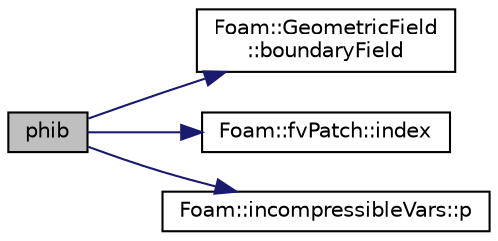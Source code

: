 digraph "phib"
{
  bgcolor="transparent";
  edge [fontname="Helvetica",fontsize="10",labelfontname="Helvetica",labelfontsize="10"];
  node [fontname="Helvetica",fontsize="10",shape=record];
  rankdir="LR";
  Node1 [label="phib",height=0.2,width=0.4,color="black", fillcolor="grey75", style="filled" fontcolor="black"];
  Node1 -> Node2 [color="midnightblue",fontsize="10",style="solid",fontname="Helvetica"];
  Node2 [label="Foam::GeometricField\l::boundaryField",height=0.2,width=0.4,color="black",URL="$classFoam_1_1GeometricField.html#a6987ef31fb532d0fc43c84eca14fe558",tooltip="Return const-reference to the boundary field. "];
  Node1 -> Node3 [color="midnightblue",fontsize="10",style="solid",fontname="Helvetica"];
  Node3 [label="Foam::fvPatch::index",height=0.2,width=0.4,color="black",URL="$classFoam_1_1fvPatch.html#a7d1e8acadb27bd2b4e61457d47b71b6f",tooltip="Return the index of this patch in the fvBoundaryMesh. "];
  Node1 -> Node4 [color="midnightblue",fontsize="10",style="solid",fontname="Helvetica"];
  Node4 [label="Foam::incompressibleVars::p",height=0.2,width=0.4,color="black",URL="$classFoam_1_1incompressibleVars.html#a76449af961fea1d5ff425b6e887bef2b",tooltip="Return const reference to pressure. "];
}
